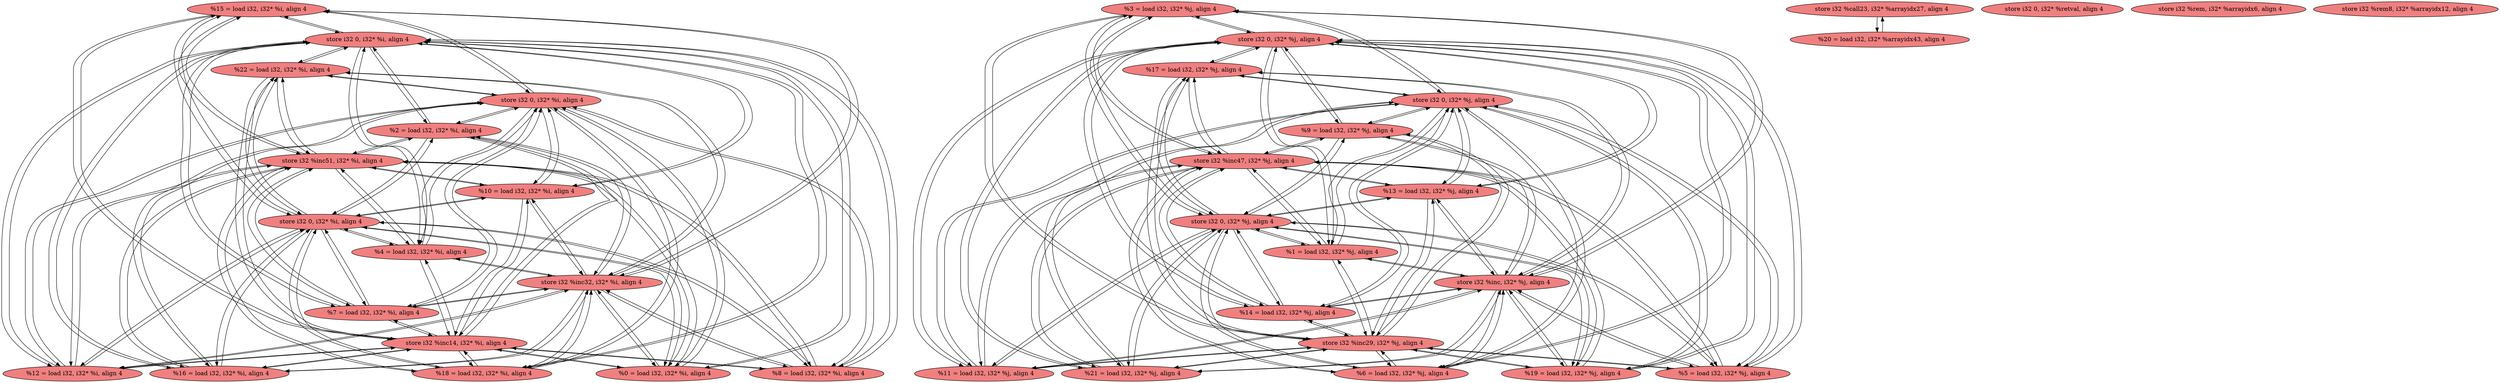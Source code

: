 
digraph G {


node125 [fillcolor=lightcoral,label="  %15 = load i32, i32* %i, align 4",shape=ellipse,style=filled ]
node124 [fillcolor=lightcoral,label="  %18 = load i32, i32* %i, align 4",shape=ellipse,style=filled ]
node102 [fillcolor=lightcoral,label="  %3 = load i32, i32* %j, align 4",shape=ellipse,style=filled ]
node101 [fillcolor=lightcoral,label="  store i32 0, i32* %i, align 4",shape=ellipse,style=filled ]
node98 [fillcolor=lightcoral,label="  store i32 0, i32* %j, align 4",shape=ellipse,style=filled ]
node95 [fillcolor=lightcoral,label="  store i32 %inc14, i32* %i, align 4",shape=ellipse,style=filled ]
node103 [fillcolor=lightcoral,label="  %6 = load i32, i32* %j, align 4",shape=ellipse,style=filled ]
node112 [fillcolor=lightcoral,label="  %12 = load i32, i32* %i, align 4",shape=ellipse,style=filled ]
node121 [fillcolor=lightcoral,label="  %11 = load i32, i32* %j, align 4",shape=ellipse,style=filled ]
node96 [fillcolor=lightcoral,label="  store i32 %inc32, i32* %i, align 4",shape=ellipse,style=filled ]
node100 [fillcolor=lightcoral,label="  %0 = load i32, i32* %i, align 4",shape=ellipse,style=filled ]
node116 [fillcolor=lightcoral,label="  store i32 %call23, i32* %arrayidx27, align 4",shape=ellipse,style=filled ]
node94 [fillcolor=lightcoral,label="  store i32 0, i32* %retval, align 4",shape=ellipse,style=filled ]
node118 [fillcolor=lightcoral,label="  %8 = load i32, i32* %i, align 4",shape=ellipse,style=filled ]
node123 [fillcolor=lightcoral,label="  %20 = load i32, i32* %arrayidx43, align 4",shape=ellipse,style=filled ]
node90 [fillcolor=lightcoral,label="  store i32 0, i32* %i, align 4",shape=ellipse,style=filled ]
node119 [fillcolor=lightcoral,label="  store i32 %inc29, i32* %j, align 4",shape=ellipse,style=filled ]
node126 [fillcolor=lightcoral,label="  %19 = load i32, i32* %j, align 4",shape=ellipse,style=filled ]
node92 [fillcolor=lightcoral,label="  store i32 %inc, i32* %j, align 4",shape=ellipse,style=filled ]
node104 [fillcolor=lightcoral,label="  store i32 0, i32* %j, align 4",shape=ellipse,style=filled ]
node105 [fillcolor=lightcoral,label="  store i32 %inc47, i32* %j, align 4",shape=ellipse,style=filled ]
node106 [fillcolor=lightcoral,label="  %5 = load i32, i32* %j, align 4",shape=ellipse,style=filled ]
node113 [fillcolor=lightcoral,label="  %21 = load i32, i32* %j, align 4",shape=ellipse,style=filled ]
node120 [fillcolor=lightcoral,label="  store i32 0, i32* %j, align 4",shape=ellipse,style=filled ]
node117 [fillcolor=lightcoral,label="  %14 = load i32, i32* %j, align 4",shape=ellipse,style=filled ]
node97 [fillcolor=lightcoral,label="  store i32 %rem, i32* %arrayidx6, align 4",shape=ellipse,style=filled ]
node91 [fillcolor=lightcoral,label="  %16 = load i32, i32* %i, align 4",shape=ellipse,style=filled ]
node107 [fillcolor=lightcoral,label="  %1 = load i32, i32* %j, align 4",shape=ellipse,style=filled ]
node108 [fillcolor=lightcoral,label="  %7 = load i32, i32* %i, align 4",shape=ellipse,style=filled ]
node109 [fillcolor=lightcoral,label="  %4 = load i32, i32* %i, align 4",shape=ellipse,style=filled ]
node88 [fillcolor=lightcoral,label="  store i32 %inc51, i32* %i, align 4",shape=ellipse,style=filled ]
node93 [fillcolor=lightcoral,label="  store i32 0, i32* %i, align 4",shape=ellipse,style=filled ]
node114 [fillcolor=lightcoral,label="  %13 = load i32, i32* %j, align 4",shape=ellipse,style=filled ]
node110 [fillcolor=lightcoral,label="  %10 = load i32, i32* %i, align 4",shape=ellipse,style=filled ]
node99 [fillcolor=lightcoral,label="  store i32 %rem8, i32* %arrayidx12, align 4",shape=ellipse,style=filled ]
node111 [fillcolor=lightcoral,label="  %9 = load i32, i32* %j, align 4",shape=ellipse,style=filled ]
node115 [fillcolor=lightcoral,label="  %2 = load i32, i32* %i, align 4",shape=ellipse,style=filled ]
node89 [fillcolor=lightcoral,label="  %22 = load i32, i32* %i, align 4",shape=ellipse,style=filled ]
node122 [fillcolor=lightcoral,label="  %17 = load i32, i32* %j, align 4",shape=ellipse,style=filled ]

node105->node117 [ ]
node119->node114 [ ]
node92->node107 [ ]
node112->node96 [ ]
node96->node112 [ ]
node121->node120 [ ]
node120->node121 [ ]
node88->node110 [ ]
node110->node90 [ ]
node96->node110 [ ]
node119->node111 [ ]
node98->node113 [ ]
node115->node101 [ ]
node101->node115 [ ]
node113->node98 [ ]
node98->node122 [ ]
node104->node106 [ ]
node96->node124 [ ]
node124->node96 [ ]
node98->node117 [ ]
node121->node98 [ ]
node98->node121 [ ]
node118->node88 [ ]
node96->node118 [ ]
node89->node93 [ ]
node93->node91 [ ]
node91->node93 [ ]
node93->node125 [ ]
node125->node93 [ ]
node93->node112 [ ]
node93->node118 [ ]
node89->node95 [ ]
node117->node98 [ ]
node118->node96 [ ]
node124->node95 [ ]
node112->node95 [ ]
node96->node91 [ ]
node95->node112 [ ]
node98->node114 [ ]
node108->node90 [ ]
node112->node88 [ ]
node112->node93 [ ]
node88->node112 [ ]
node124->node93 [ ]
node114->node98 [ ]
node95->node115 [ ]
node90->node110 [ ]
node115->node95 [ ]
node104->node111 [ ]
node113->node120 [ ]
node111->node104 [ ]
node107->node120 [ ]
node111->node120 [ ]
node104->node107 [ ]
node117->node105 [ ]
node105->node102 [ ]
node108->node88 [ ]
node110->node101 [ ]
node90->node112 [ ]
node111->node98 [ ]
node98->node111 [ ]
node106->node105 [ ]
node92->node106 [ ]
node95->node124 [ ]
node101->node124 [ ]
node109->node90 [ ]
node110->node95 [ ]
node126->node98 [ ]
node95->node125 [ ]
node90->node109 [ ]
node88->node124 [ ]
node105->node111 [ ]
node122->node120 [ ]
node104->node122 [ ]
node119->node121 [ ]
node114->node119 [ ]
node117->node92 [ ]
node95->node110 [ ]
node105->node107 [ ]
node106->node92 [ ]
node101->node89 [ ]
node90->node125 [ ]
node89->node101 [ ]
node119->node107 [ ]
node111->node92 [ ]
node98->node102 [ ]
node119->node106 [ ]
node113->node105 [ ]
node113->node104 [ ]
node104->node113 [ ]
node121->node92 [ ]
node88->node125 [ ]
node125->node95 [ ]
node93->node89 [ ]
node125->node96 [ ]
node118->node101 [ ]
node91->node88 [ ]
node107->node104 [ ]
node88->node115 [ ]
node90->node115 [ ]
node93->node124 [ ]
node114->node92 [ ]
node114->node120 [ ]
node115->node96 [ ]
node119->node103 [ ]
node117->node119 [ ]
node90->node89 [ ]
node114->node104 [ ]
node105->node106 [ ]
node92->node114 [ ]
node89->node96 [ ]
node89->node90 [ ]
node120->node113 [ ]
node106->node119 [ ]
node125->node90 [ ]
node106->node98 [ ]
node122->node92 [ ]
node113->node119 [ ]
node109->node101 [ ]
node122->node105 [ ]
node120->node107 [ ]
node92->node117 [ ]
node119->node126 [ ]
node120->node111 [ ]
node102->node120 [ ]
node126->node119 [ ]
node115->node88 [ ]
node90->node91 [ ]
node98->node107 [ ]
node92->node126 [ ]
node118->node93 [ ]
node109->node96 [ ]
node91->node90 [ ]
node92->node103 [ ]
node122->node98 [ ]
node89->node88 [ ]
node126->node105 [ ]
node119->node122 [ ]
node122->node104 [ ]
node124->node90 [ ]
node88->node109 [ ]
node113->node92 [ ]
node90->node100 [ ]
node101->node91 [ ]
node125->node88 [ ]
node104->node126 [ ]
node100->node88 [ ]
node120->node114 [ ]
node120->node106 [ ]
node98->node126 [ ]
node110->node88 [ ]
node102->node119 [ ]
node105->node126 [ ]
node105->node113 [ ]
node92->node122 [ ]
node93->node115 [ ]
node103->node119 [ ]
node96->node100 [ ]
node91->node95 [ ]
node107->node119 [ ]
node120->node102 [ ]
node104->node121 [ ]
node96->node89 [ ]
node116->node123 [ ]
node93->node110 [ ]
node88->node91 [ ]
node123->node116 [ ]
node101->node110 [ ]
node124->node88 [ ]
node119->node102 [ ]
node103->node120 [ ]
node96->node115 [ ]
node90->node124 [ ]
node107->node92 [ ]
node120->node122 [ ]
node96->node125 [ ]
node95->node91 [ ]
node119->node113 [ ]
node104->node114 [ ]
node108->node93 [ ]
node109->node88 [ ]
node92->node113 [ ]
node88->node108 [ ]
node92->node121 [ ]
node109->node95 [ ]
node110->node96 [ ]
node108->node95 [ ]
node111->node119 [ ]
node91->node101 [ ]
node106->node104 [ ]
node120->node117 [ ]
node95->node108 [ ]
node104->node103 [ ]
node115->node90 [ ]
node126->node104 [ ]
node121->node104 [ ]
node88->node89 [ ]
node105->node114 [ ]
node115->node93 [ ]
node109->node93 [ ]
node93->node109 [ ]
node106->node120 [ ]
node102->node92 [ ]
node100->node90 [ ]
node107->node98 [ ]
node95->node118 [ ]
node92->node102 [ ]
node103->node98 [ ]
node88->node118 [ ]
node119->node117 [ ]
node98->node103 [ ]
node110->node93 [ ]
node126->node120 [ ]
node100->node96 [ ]
node101->node109 [ ]
node126->node92 [ ]
node100->node93 [ ]
node98->node106 [ ]
node92->node111 [ ]
node103->node104 [ ]
node112->node90 [ ]
node121->node119 [ ]
node100->node95 [ ]
node95->node100 [ ]
node102->node104 [ ]
node121->node105 [ ]
node91->node96 [ ]
node103->node92 [ ]
node105->node122 [ ]
node125->node101 [ ]
node101->node125 [ ]
node90->node118 [ ]
node101->node112 [ ]
node105->node103 [ ]
node103->node105 [ ]
node104->node102 [ ]
node102->node98 [ ]
node111->node105 [ ]
node96->node109 [ ]
node100->node101 [ ]
node101->node100 [ ]
node117->node120 [ ]
node101->node118 [ ]
node104->node117 [ ]
node90->node108 [ ]
node124->node101 [ ]
node95->node89 [ ]
node118->node90 [ ]
node118->node95 [ ]
node122->node119 [ ]
node120->node103 [ ]
node93->node108 [ ]
node93->node100 [ ]
node95->node109 [ ]
node105->node121 [ ]
node107->node105 [ ]
node108->node101 [ ]
node101->node108 [ ]
node102->node105 [ ]
node96->node108 [ ]
node108->node96 [ ]
node88->node100 [ ]
node120->node126 [ ]
node114->node105 [ ]
node117->node104 [ ]
node112->node101 [ ]


}
